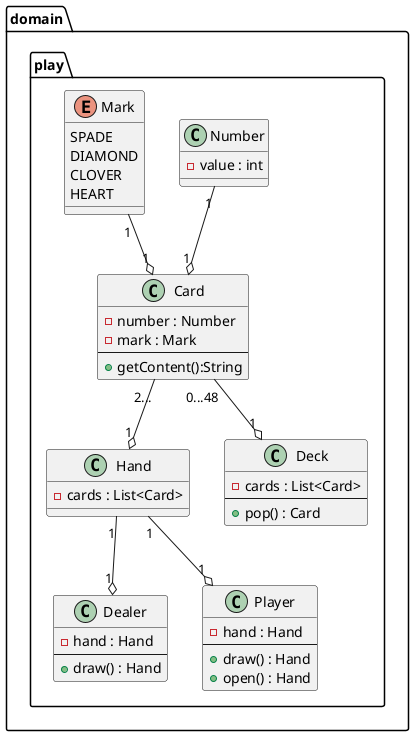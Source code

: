 @startuml
'https://plantuml.com/sequence-diagram

skinparam defaultFontName Cica

package domain.play {

    class Dealer {
        -hand : Hand
        --
        +draw() : Hand
    }

    class Player {
        -hand : Hand
        --
        +draw() : Hand
        +open() : Hand
    }

    class Hand {
        -cards : List<Card>
    }

    class Card {
        -number : Number
        -mark : Mark
        --
        +getContent():String
    }

    Hand "1" --o "1" Player
    Hand "1" --o "1" Dealer
    Card "2..." --o "1" Hand

    class Number {
        -value : int
    }

    enum Mark {
        SPADE
        DIAMOND
        CLOVER
        HEART
    }

    Mark "1" --o "1" Card
    Number "1" --o "1" Card

    class Deck {
        -cards : List<Card>
        --
        +pop() : Card
    }

    Card "0...48" --o "1" Deck
}
@enduml